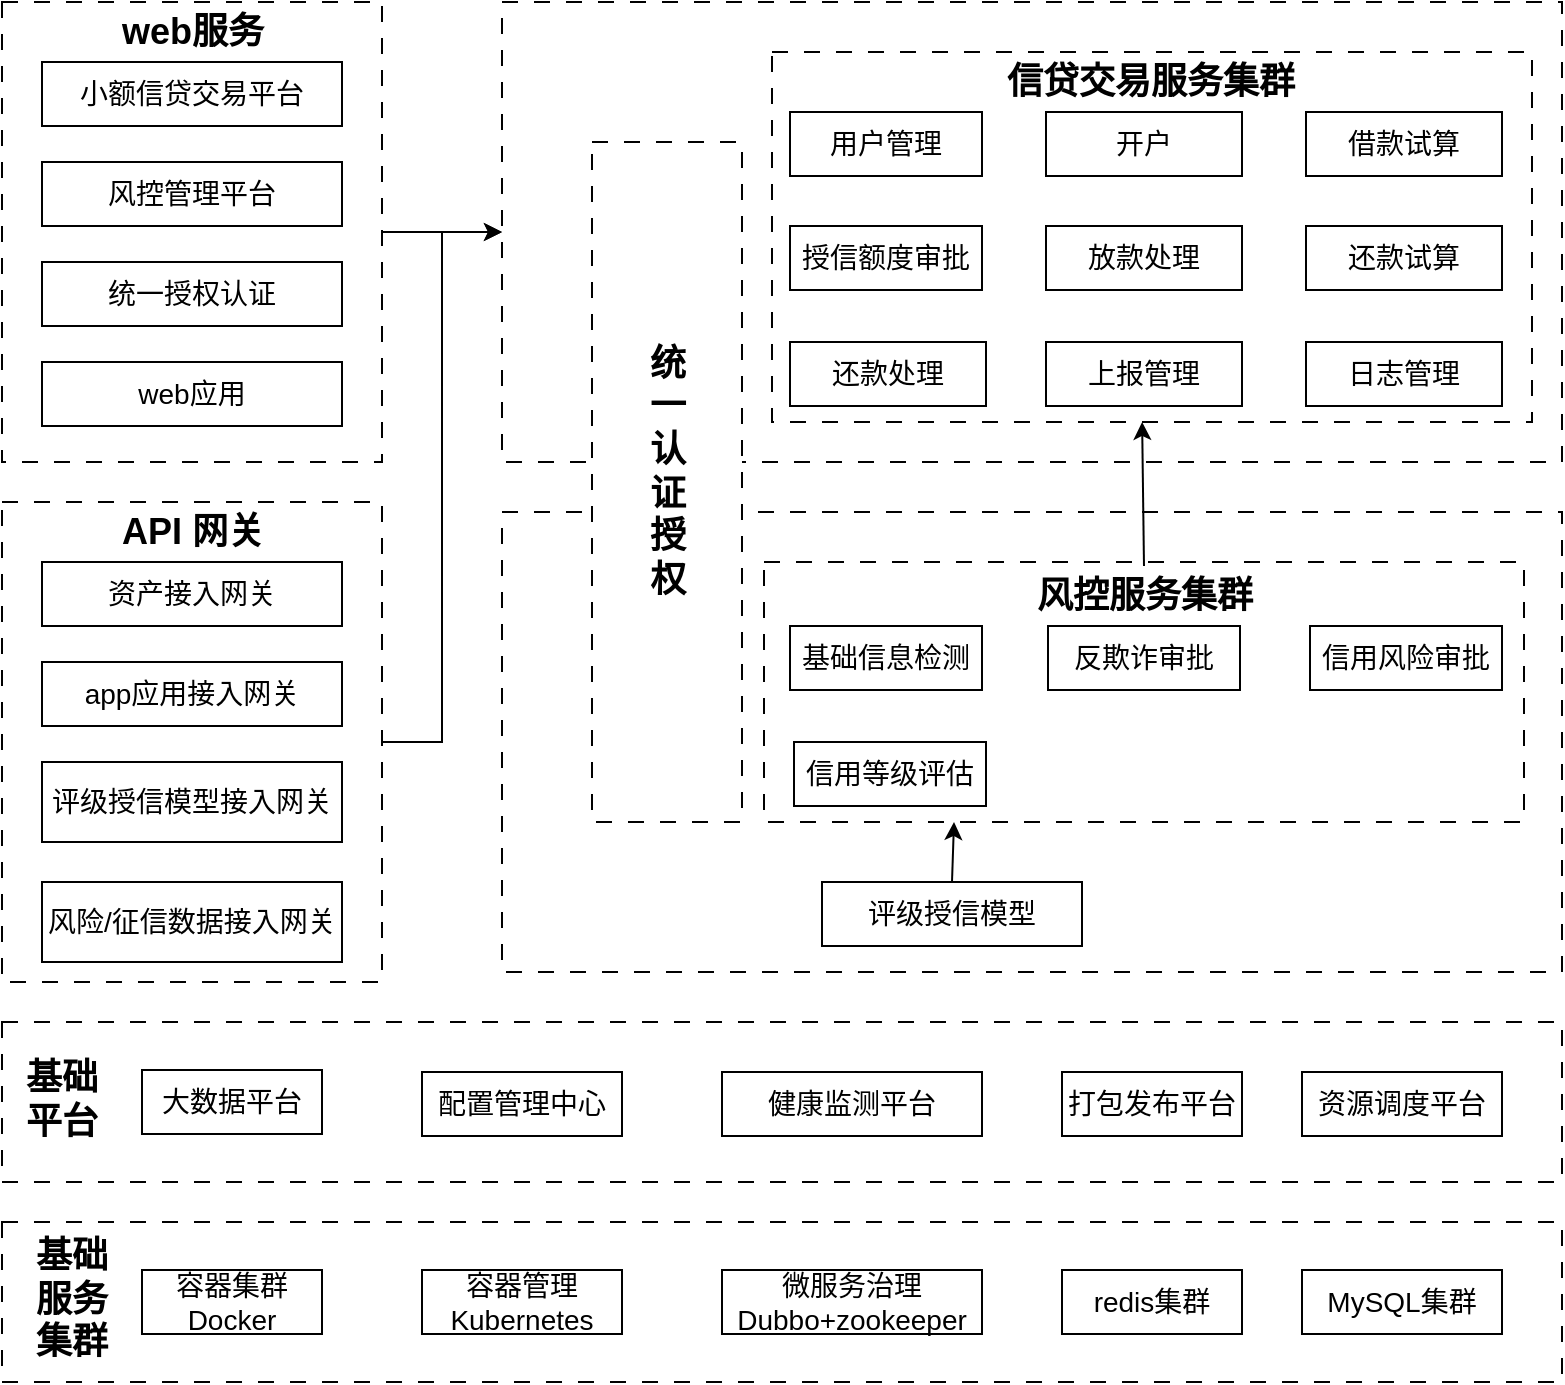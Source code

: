 <mxfile version="21.6.8" type="github">
  <diagram name="第 1 页" id="uC3gpUOi-tycmmlxDhRR">
    <mxGraphModel dx="1221" dy="737" grid="1" gridSize="10" guides="1" tooltips="1" connect="1" arrows="1" fold="1" page="1" pageScale="1" pageWidth="827" pageHeight="1169" math="0" shadow="0">
      <root>
        <mxCell id="0" />
        <mxCell id="1" parent="0" />
        <mxCell id="zAmhP8PBEJzAqp6n99Y0-1" value="" style="rounded=0;whiteSpace=wrap;html=1;dashed=1;dashPattern=8 8;" vertex="1" parent="1">
          <mxGeometry x="20" y="660" width="780" height="80" as="geometry" />
        </mxCell>
        <mxCell id="zAmhP8PBEJzAqp6n99Y0-2" value="&lt;font style=&quot;font-size: 18px;&quot;&gt;&lt;b style=&quot;&quot;&gt;基础服务集群&lt;/b&gt;&lt;/font&gt;" style="text;html=1;strokeColor=none;fillColor=none;align=center;verticalAlign=middle;whiteSpace=wrap;rounded=0;" vertex="1" parent="1">
          <mxGeometry x="30" y="684" width="50" height="30" as="geometry" />
        </mxCell>
        <mxCell id="zAmhP8PBEJzAqp6n99Y0-3" value="&lt;font style=&quot;font-size: 14px;&quot;&gt;容器集群&lt;br&gt;Docker&lt;/font&gt;" style="rounded=0;whiteSpace=wrap;html=1;" vertex="1" parent="1">
          <mxGeometry x="90" y="684" width="90" height="32" as="geometry" />
        </mxCell>
        <mxCell id="zAmhP8PBEJzAqp6n99Y0-4" value="&lt;span style=&quot;font-size: 14px;&quot;&gt;容器管理&lt;br&gt;Kubernetes&lt;br&gt;&lt;/span&gt;" style="rounded=0;whiteSpace=wrap;html=1;" vertex="1" parent="1">
          <mxGeometry x="230" y="684" width="100" height="32" as="geometry" />
        </mxCell>
        <mxCell id="zAmhP8PBEJzAqp6n99Y0-5" value="&lt;span style=&quot;font-size: 14px;&quot;&gt;微服务治理&lt;br&gt;Dubbo+zookeeper&lt;br&gt;&lt;/span&gt;" style="rounded=0;whiteSpace=wrap;html=1;" vertex="1" parent="1">
          <mxGeometry x="380" y="684" width="130" height="32" as="geometry" />
        </mxCell>
        <mxCell id="zAmhP8PBEJzAqp6n99Y0-6" value="&lt;span style=&quot;font-size: 14px;&quot;&gt;redis集群&lt;br&gt;&lt;/span&gt;" style="rounded=0;whiteSpace=wrap;html=1;" vertex="1" parent="1">
          <mxGeometry x="550" y="684" width="90" height="32" as="geometry" />
        </mxCell>
        <mxCell id="zAmhP8PBEJzAqp6n99Y0-7" value="&lt;span style=&quot;font-size: 14px;&quot;&gt;MySQL集群&lt;br&gt;&lt;/span&gt;" style="rounded=0;whiteSpace=wrap;html=1;" vertex="1" parent="1">
          <mxGeometry x="670" y="684" width="100" height="32" as="geometry" />
        </mxCell>
        <mxCell id="zAmhP8PBEJzAqp6n99Y0-8" value="" style="rounded=0;whiteSpace=wrap;html=1;dashed=1;dashPattern=8 8;" vertex="1" parent="1">
          <mxGeometry x="20" y="560" width="780" height="80" as="geometry" />
        </mxCell>
        <mxCell id="zAmhP8PBEJzAqp6n99Y0-9" value="&lt;font style=&quot;font-size: 18px;&quot;&gt;&lt;b style=&quot;&quot;&gt;基础平台&lt;/b&gt;&lt;/font&gt;" style="text;html=1;strokeColor=none;fillColor=none;align=center;verticalAlign=middle;whiteSpace=wrap;rounded=0;" vertex="1" parent="1">
          <mxGeometry x="30" y="584" width="40" height="30" as="geometry" />
        </mxCell>
        <mxCell id="zAmhP8PBEJzAqp6n99Y0-10" value="&lt;span style=&quot;font-size: 14px;&quot;&gt;大数据平台&lt;/span&gt;" style="rounded=0;whiteSpace=wrap;html=1;" vertex="1" parent="1">
          <mxGeometry x="90" y="584" width="90" height="32" as="geometry" />
        </mxCell>
        <mxCell id="zAmhP8PBEJzAqp6n99Y0-11" value="&lt;span style=&quot;font-size: 14px;&quot;&gt;配置管理中心&lt;br&gt;&lt;/span&gt;" style="rounded=0;whiteSpace=wrap;html=1;" vertex="1" parent="1">
          <mxGeometry x="230" y="585" width="100" height="32" as="geometry" />
        </mxCell>
        <mxCell id="zAmhP8PBEJzAqp6n99Y0-12" value="&lt;span style=&quot;font-size: 14px;&quot;&gt;健康监测平台&lt;br&gt;&lt;/span&gt;" style="rounded=0;whiteSpace=wrap;html=1;" vertex="1" parent="1">
          <mxGeometry x="380" y="585" width="130" height="32" as="geometry" />
        </mxCell>
        <mxCell id="zAmhP8PBEJzAqp6n99Y0-13" value="&lt;span style=&quot;font-size: 14px;&quot;&gt;打包发布平台&lt;br&gt;&lt;/span&gt;" style="rounded=0;whiteSpace=wrap;html=1;" vertex="1" parent="1">
          <mxGeometry x="550" y="585" width="90" height="32" as="geometry" />
        </mxCell>
        <mxCell id="zAmhP8PBEJzAqp6n99Y0-14" value="&lt;span style=&quot;font-size: 14px;&quot;&gt;资源调度平台&lt;br&gt;&lt;/span&gt;" style="rounded=0;whiteSpace=wrap;html=1;" vertex="1" parent="1">
          <mxGeometry x="670" y="585" width="100" height="32" as="geometry" />
        </mxCell>
        <mxCell id="zAmhP8PBEJzAqp6n99Y0-22" value="" style="rounded=0;whiteSpace=wrap;html=1;dashed=1;dashPattern=8 8;" vertex="1" parent="1">
          <mxGeometry x="20" y="300" width="190" height="240" as="geometry" />
        </mxCell>
        <mxCell id="zAmhP8PBEJzAqp6n99Y0-23" value="&lt;font style=&quot;font-size: 18px;&quot;&gt;&lt;b style=&quot;&quot;&gt;API 网关&lt;/b&gt;&lt;/font&gt;" style="text;html=1;strokeColor=none;fillColor=none;align=center;verticalAlign=middle;whiteSpace=wrap;rounded=0;" vertex="1" parent="1">
          <mxGeometry x="77.5" y="300" width="75" height="30" as="geometry" />
        </mxCell>
        <mxCell id="zAmhP8PBEJzAqp6n99Y0-25" value="&lt;span style=&quot;font-size: 14px;&quot;&gt;资产接入网关&lt;/span&gt;" style="rounded=0;whiteSpace=wrap;html=1;" vertex="1" parent="1">
          <mxGeometry x="40" y="330" width="150" height="32" as="geometry" />
        </mxCell>
        <mxCell id="zAmhP8PBEJzAqp6n99Y0-26" value="&lt;span style=&quot;font-size: 14px;&quot;&gt;app应用接入网关&lt;/span&gt;" style="rounded=0;whiteSpace=wrap;html=1;" vertex="1" parent="1">
          <mxGeometry x="40" y="380" width="150" height="32" as="geometry" />
        </mxCell>
        <mxCell id="zAmhP8PBEJzAqp6n99Y0-27" value="&lt;span style=&quot;font-size: 14px;&quot;&gt;评级授信模型接入网关&lt;/span&gt;" style="rounded=0;whiteSpace=wrap;html=1;" vertex="1" parent="1">
          <mxGeometry x="40" y="430" width="150" height="40" as="geometry" />
        </mxCell>
        <mxCell id="zAmhP8PBEJzAqp6n99Y0-29" value="&lt;span style=&quot;font-size: 14px;&quot;&gt;风险/征信数据接入网关&lt;/span&gt;" style="rounded=0;whiteSpace=wrap;html=1;" vertex="1" parent="1">
          <mxGeometry x="40" y="490" width="150" height="40" as="geometry" />
        </mxCell>
        <mxCell id="zAmhP8PBEJzAqp6n99Y0-30" value="" style="rounded=0;whiteSpace=wrap;html=1;dashed=1;dashPattern=8 8;" vertex="1" parent="1">
          <mxGeometry x="20" y="50" width="190" height="230" as="geometry" />
        </mxCell>
        <mxCell id="zAmhP8PBEJzAqp6n99Y0-32" value="&lt;font style=&quot;font-size: 18px;&quot;&gt;&lt;b style=&quot;&quot;&gt;web服务&lt;/b&gt;&lt;/font&gt;" style="text;html=1;strokeColor=none;fillColor=none;align=center;verticalAlign=middle;whiteSpace=wrap;rounded=0;" vertex="1" parent="1">
          <mxGeometry x="77.5" y="50" width="75" height="30" as="geometry" />
        </mxCell>
        <mxCell id="zAmhP8PBEJzAqp6n99Y0-33" value="&lt;span style=&quot;font-size: 14px;&quot;&gt;小额信贷交易平台&lt;/span&gt;" style="rounded=0;whiteSpace=wrap;html=1;" vertex="1" parent="1">
          <mxGeometry x="40" y="80" width="150" height="32" as="geometry" />
        </mxCell>
        <mxCell id="zAmhP8PBEJzAqp6n99Y0-34" value="&lt;span style=&quot;font-size: 14px;&quot;&gt;风控管理平台&lt;/span&gt;" style="rounded=0;whiteSpace=wrap;html=1;" vertex="1" parent="1">
          <mxGeometry x="40" y="130" width="150" height="32" as="geometry" />
        </mxCell>
        <mxCell id="zAmhP8PBEJzAqp6n99Y0-35" value="&lt;span style=&quot;font-size: 14px;&quot;&gt;统一授权认证&lt;/span&gt;" style="rounded=0;whiteSpace=wrap;html=1;" vertex="1" parent="1">
          <mxGeometry x="40" y="180" width="150" height="32" as="geometry" />
        </mxCell>
        <mxCell id="zAmhP8PBEJzAqp6n99Y0-36" value="&lt;span style=&quot;font-size: 14px;&quot;&gt;web应用&lt;/span&gt;" style="rounded=0;whiteSpace=wrap;html=1;" vertex="1" parent="1">
          <mxGeometry x="40" y="230" width="150" height="32" as="geometry" />
        </mxCell>
        <mxCell id="zAmhP8PBEJzAqp6n99Y0-37" value="" style="rounded=0;whiteSpace=wrap;html=1;dashed=1;dashPattern=8 8;" vertex="1" parent="1">
          <mxGeometry x="270" y="50" width="530" height="230" as="geometry" />
        </mxCell>
        <mxCell id="zAmhP8PBEJzAqp6n99Y0-38" value="" style="rounded=0;whiteSpace=wrap;html=1;dashed=1;dashPattern=8 8;" vertex="1" parent="1">
          <mxGeometry x="270" y="305" width="530" height="230" as="geometry" />
        </mxCell>
        <mxCell id="zAmhP8PBEJzAqp6n99Y0-39" value="" style="rounded=0;whiteSpace=wrap;html=1;dashed=1;dashPattern=8 8;" vertex="1" parent="1">
          <mxGeometry x="315" y="120" width="75" height="340" as="geometry" />
        </mxCell>
        <mxCell id="zAmhP8PBEJzAqp6n99Y0-40" value="&lt;font style=&quot;font-size: 18px;&quot;&gt;&lt;b style=&quot;&quot;&gt;统一认证授权&lt;/b&gt;&lt;/font&gt;" style="text;html=1;strokeColor=none;fillColor=none;align=center;verticalAlign=middle;whiteSpace=wrap;rounded=0;" vertex="1" parent="1">
          <mxGeometry x="338.75" y="240" width="27.5" height="90" as="geometry" />
        </mxCell>
        <mxCell id="zAmhP8PBEJzAqp6n99Y0-41" value="" style="endArrow=classic;html=1;rounded=0;exitX=1;exitY=0.5;exitDx=0;exitDy=0;entryX=0;entryY=0.5;entryDx=0;entryDy=0;" edge="1" parent="1" source="zAmhP8PBEJzAqp6n99Y0-30" target="zAmhP8PBEJzAqp6n99Y0-37">
          <mxGeometry width="50" height="50" relative="1" as="geometry">
            <mxPoint x="230" y="200" as="sourcePoint" />
            <mxPoint x="270" y="150" as="targetPoint" />
          </mxGeometry>
        </mxCell>
        <mxCell id="zAmhP8PBEJzAqp6n99Y0-42" value="" style="endArrow=classic;html=1;rounded=0;exitX=1;exitY=0.5;exitDx=0;exitDy=0;entryX=0;entryY=0.5;entryDx=0;entryDy=0;edgeStyle=orthogonalEdgeStyle;" edge="1" parent="1" source="zAmhP8PBEJzAqp6n99Y0-22" target="zAmhP8PBEJzAqp6n99Y0-37">
          <mxGeometry width="50" height="50" relative="1" as="geometry">
            <mxPoint x="230" y="440" as="sourcePoint" />
            <mxPoint x="280" y="390" as="targetPoint" />
          </mxGeometry>
        </mxCell>
        <mxCell id="zAmhP8PBEJzAqp6n99Y0-43" value="" style="rounded=0;whiteSpace=wrap;html=1;dashed=1;dashPattern=8 8;" vertex="1" parent="1">
          <mxGeometry x="405" y="75" width="380" height="185" as="geometry" />
        </mxCell>
        <mxCell id="zAmhP8PBEJzAqp6n99Y0-44" value="&lt;font style=&quot;font-size: 18px;&quot;&gt;&lt;b style=&quot;&quot;&gt;信贷交易服务集群&lt;/b&gt;&lt;/font&gt;" style="text;html=1;strokeColor=none;fillColor=none;align=center;verticalAlign=middle;whiteSpace=wrap;rounded=0;" vertex="1" parent="1">
          <mxGeometry x="519.38" y="75" width="151.25" height="30" as="geometry" />
        </mxCell>
        <mxCell id="zAmhP8PBEJzAqp6n99Y0-45" value="&lt;span style=&quot;font-size: 14px;&quot;&gt;用户管理&lt;/span&gt;" style="rounded=0;whiteSpace=wrap;html=1;" vertex="1" parent="1">
          <mxGeometry x="414" y="105" width="96" height="32" as="geometry" />
        </mxCell>
        <mxCell id="zAmhP8PBEJzAqp6n99Y0-46" value="&lt;span style=&quot;font-size: 14px;&quot;&gt;开户&lt;/span&gt;" style="rounded=0;whiteSpace=wrap;html=1;" vertex="1" parent="1">
          <mxGeometry x="542" y="105" width="98" height="32" as="geometry" />
        </mxCell>
        <mxCell id="zAmhP8PBEJzAqp6n99Y0-47" value="&lt;span style=&quot;font-size: 14px;&quot;&gt;授信额度审批&lt;/span&gt;" style="rounded=0;whiteSpace=wrap;html=1;" vertex="1" parent="1">
          <mxGeometry x="414" y="162" width="96" height="32" as="geometry" />
        </mxCell>
        <mxCell id="zAmhP8PBEJzAqp6n99Y0-48" value="&lt;span style=&quot;font-size: 14px;&quot;&gt;借款试算&lt;/span&gt;" style="rounded=0;whiteSpace=wrap;html=1;" vertex="1" parent="1">
          <mxGeometry x="672" y="105" width="98" height="32" as="geometry" />
        </mxCell>
        <mxCell id="zAmhP8PBEJzAqp6n99Y0-49" value="&lt;span style=&quot;font-size: 14px;&quot;&gt;放款处理&lt;/span&gt;" style="rounded=0;whiteSpace=wrap;html=1;" vertex="1" parent="1">
          <mxGeometry x="542" y="162" width="98" height="32" as="geometry" />
        </mxCell>
        <mxCell id="zAmhP8PBEJzAqp6n99Y0-50" value="&lt;span style=&quot;font-size: 14px;&quot;&gt;还款试算&lt;/span&gt;" style="rounded=0;whiteSpace=wrap;html=1;" vertex="1" parent="1">
          <mxGeometry x="672" y="162" width="98" height="32" as="geometry" />
        </mxCell>
        <mxCell id="zAmhP8PBEJzAqp6n99Y0-51" value="&lt;span style=&quot;font-size: 14px;&quot;&gt;还款处理&lt;/span&gt;" style="rounded=0;whiteSpace=wrap;html=1;" vertex="1" parent="1">
          <mxGeometry x="414" y="220" width="98" height="32" as="geometry" />
        </mxCell>
        <mxCell id="zAmhP8PBEJzAqp6n99Y0-52" value="&lt;span style=&quot;font-size: 14px;&quot;&gt;上报管理&lt;/span&gt;" style="rounded=0;whiteSpace=wrap;html=1;" vertex="1" parent="1">
          <mxGeometry x="542" y="220" width="98" height="32" as="geometry" />
        </mxCell>
        <mxCell id="zAmhP8PBEJzAqp6n99Y0-53" value="&lt;span style=&quot;font-size: 14px;&quot;&gt;日志管理&lt;/span&gt;" style="rounded=0;whiteSpace=wrap;html=1;" vertex="1" parent="1">
          <mxGeometry x="672" y="220" width="98" height="32" as="geometry" />
        </mxCell>
        <mxCell id="zAmhP8PBEJzAqp6n99Y0-54" value="" style="rounded=0;whiteSpace=wrap;html=1;dashed=1;dashPattern=8 8;" vertex="1" parent="1">
          <mxGeometry x="401" y="330" width="380" height="130" as="geometry" />
        </mxCell>
        <mxCell id="zAmhP8PBEJzAqp6n99Y0-55" value="&lt;font style=&quot;font-size: 18px;&quot;&gt;&lt;b style=&quot;&quot;&gt;风控服务集群&lt;/b&gt;&lt;/font&gt;" style="text;html=1;strokeColor=none;fillColor=none;align=center;verticalAlign=middle;whiteSpace=wrap;rounded=0;" vertex="1" parent="1">
          <mxGeometry x="528.68" y="332" width="124.63" height="30" as="geometry" />
        </mxCell>
        <mxCell id="zAmhP8PBEJzAqp6n99Y0-56" value="" style="endArrow=classic;html=1;rounded=0;exitX=0.5;exitY=0;exitDx=0;exitDy=0;entryX=0.487;entryY=1;entryDx=0;entryDy=0;entryPerimeter=0;" edge="1" parent="1" source="zAmhP8PBEJzAqp6n99Y0-55" target="zAmhP8PBEJzAqp6n99Y0-43">
          <mxGeometry width="50" height="50" relative="1" as="geometry">
            <mxPoint x="490" y="320" as="sourcePoint" />
            <mxPoint x="540" y="270" as="targetPoint" />
          </mxGeometry>
        </mxCell>
        <mxCell id="zAmhP8PBEJzAqp6n99Y0-57" value="&lt;span style=&quot;font-size: 14px;&quot;&gt;评级授信模型&lt;br&gt;&lt;/span&gt;" style="rounded=0;whiteSpace=wrap;html=1;" vertex="1" parent="1">
          <mxGeometry x="430" y="490" width="130" height="32" as="geometry" />
        </mxCell>
        <mxCell id="zAmhP8PBEJzAqp6n99Y0-58" value="" style="endArrow=classic;html=1;rounded=0;exitX=0.5;exitY=0;exitDx=0;exitDy=0;entryX=0.25;entryY=1;entryDx=0;entryDy=0;" edge="1" parent="1" source="zAmhP8PBEJzAqp6n99Y0-57" target="zAmhP8PBEJzAqp6n99Y0-54">
          <mxGeometry width="50" height="50" relative="1" as="geometry">
            <mxPoint x="460" y="470" as="sourcePoint" />
            <mxPoint x="510" y="420" as="targetPoint" />
          </mxGeometry>
        </mxCell>
        <mxCell id="zAmhP8PBEJzAqp6n99Y0-59" value="&lt;span style=&quot;font-size: 14px;&quot;&gt;基础信息检测&lt;/span&gt;" style="rounded=0;whiteSpace=wrap;html=1;" vertex="1" parent="1">
          <mxGeometry x="414" y="362" width="96" height="32" as="geometry" />
        </mxCell>
        <mxCell id="zAmhP8PBEJzAqp6n99Y0-60" value="&lt;span style=&quot;font-size: 14px;&quot;&gt;反欺诈审批&lt;/span&gt;" style="rounded=0;whiteSpace=wrap;html=1;" vertex="1" parent="1">
          <mxGeometry x="543" y="362" width="96" height="32" as="geometry" />
        </mxCell>
        <mxCell id="zAmhP8PBEJzAqp6n99Y0-61" value="&lt;span style=&quot;font-size: 14px;&quot;&gt;信用风险审批&lt;/span&gt;" style="rounded=0;whiteSpace=wrap;html=1;" vertex="1" parent="1">
          <mxGeometry x="674" y="362" width="96" height="32" as="geometry" />
        </mxCell>
        <mxCell id="zAmhP8PBEJzAqp6n99Y0-62" value="&lt;span style=&quot;font-size: 14px;&quot;&gt;信用等级评估&lt;/span&gt;" style="rounded=0;whiteSpace=wrap;html=1;" vertex="1" parent="1">
          <mxGeometry x="416" y="420" width="96" height="32" as="geometry" />
        </mxCell>
      </root>
    </mxGraphModel>
  </diagram>
</mxfile>
